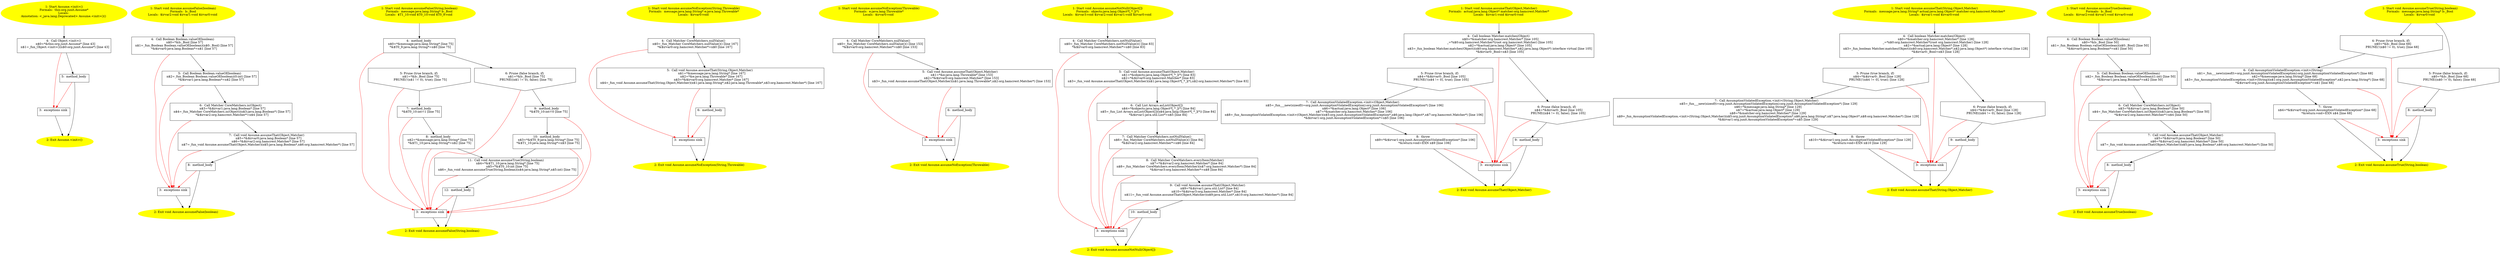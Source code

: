 /* @generated */
digraph cfg {
"org.junit.Assume.<init>().8521521d2692b614b9354e087d802bba_1" [label="1: Start Assume.<init>()\nFormals:  this:org.junit.Assume*\nLocals: \nAnnotation: <_java.lang.Deprecated> Assume.<init>()() \n  " color=yellow style=filled]
	

	 "org.junit.Assume.<init>().8521521d2692b614b9354e087d802bba_1" -> "org.junit.Assume.<init>().8521521d2692b614b9354e087d802bba_4" ;
"org.junit.Assume.<init>().8521521d2692b614b9354e087d802bba_2" [label="2: Exit Assume.<init>() \n  " color=yellow style=filled]
	

"org.junit.Assume.<init>().8521521d2692b614b9354e087d802bba_3" [label="3:  exceptions sink \n  " shape="box"]
	

	 "org.junit.Assume.<init>().8521521d2692b614b9354e087d802bba_3" -> "org.junit.Assume.<init>().8521521d2692b614b9354e087d802bba_2" ;
"org.junit.Assume.<init>().8521521d2692b614b9354e087d802bba_4" [label="4:  Call Object.<init>() \n   n$0=*&this:org.junit.Assume* [line 43]\n  n$1=_fun_Object.<init>()(n$0:org.junit.Assume*) [line 43]\n " shape="box"]
	

	 "org.junit.Assume.<init>().8521521d2692b614b9354e087d802bba_4" -> "org.junit.Assume.<init>().8521521d2692b614b9354e087d802bba_5" ;
	 "org.junit.Assume.<init>().8521521d2692b614b9354e087d802bba_4" -> "org.junit.Assume.<init>().8521521d2692b614b9354e087d802bba_3" [color="red" ];
"org.junit.Assume.<init>().8521521d2692b614b9354e087d802bba_5" [label="5:  method_body \n  " shape="box"]
	

	 "org.junit.Assume.<init>().8521521d2692b614b9354e087d802bba_5" -> "org.junit.Assume.<init>().8521521d2692b614b9354e087d802bba_2" ;
	 "org.junit.Assume.<init>().8521521d2692b614b9354e087d802bba_5" -> "org.junit.Assume.<init>().8521521d2692b614b9354e087d802bba_3" [color="red" ];
"org.junit.Assume.assumeFalse(boolean):void.325c6baee119cc4606065fd917f3c410_1" [label="1: Start void Assume.assumeFalse(boolean)\nFormals:  b:_Bool\nLocals:  $irvar2:void $irvar1:void $irvar0:void \n  " color=yellow style=filled]
	

	 "org.junit.Assume.assumeFalse(boolean):void.325c6baee119cc4606065fd917f3c410_1" -> "org.junit.Assume.assumeFalse(boolean):void.325c6baee119cc4606065fd917f3c410_4" ;
"org.junit.Assume.assumeFalse(boolean):void.325c6baee119cc4606065fd917f3c410_2" [label="2: Exit void Assume.assumeFalse(boolean) \n  " color=yellow style=filled]
	

"org.junit.Assume.assumeFalse(boolean):void.325c6baee119cc4606065fd917f3c410_3" [label="3:  exceptions sink \n  " shape="box"]
	

	 "org.junit.Assume.assumeFalse(boolean):void.325c6baee119cc4606065fd917f3c410_3" -> "org.junit.Assume.assumeFalse(boolean):void.325c6baee119cc4606065fd917f3c410_2" ;
"org.junit.Assume.assumeFalse(boolean):void.325c6baee119cc4606065fd917f3c410_4" [label="4:  Call Boolean Boolean.valueOf(boolean) \n   n$0=*&b:_Bool [line 57]\n  n$1=_fun_Boolean Boolean.valueOf(boolean)(n$0:_Bool) [line 57]\n  *&$irvar0:java.lang.Boolean*=n$1 [line 57]\n " shape="box"]
	

	 "org.junit.Assume.assumeFalse(boolean):void.325c6baee119cc4606065fd917f3c410_4" -> "org.junit.Assume.assumeFalse(boolean):void.325c6baee119cc4606065fd917f3c410_5" ;
	 "org.junit.Assume.assumeFalse(boolean):void.325c6baee119cc4606065fd917f3c410_4" -> "org.junit.Assume.assumeFalse(boolean):void.325c6baee119cc4606065fd917f3c410_3" [color="red" ];
"org.junit.Assume.assumeFalse(boolean):void.325c6baee119cc4606065fd917f3c410_5" [label="5:  Call Boolean Boolean.valueOf(boolean) \n   n$2=_fun_Boolean Boolean.valueOf(boolean)(0:int) [line 57]\n  *&$irvar1:java.lang.Boolean*=n$2 [line 57]\n " shape="box"]
	

	 "org.junit.Assume.assumeFalse(boolean):void.325c6baee119cc4606065fd917f3c410_5" -> "org.junit.Assume.assumeFalse(boolean):void.325c6baee119cc4606065fd917f3c410_6" ;
	 "org.junit.Assume.assumeFalse(boolean):void.325c6baee119cc4606065fd917f3c410_5" -> "org.junit.Assume.assumeFalse(boolean):void.325c6baee119cc4606065fd917f3c410_3" [color="red" ];
"org.junit.Assume.assumeFalse(boolean):void.325c6baee119cc4606065fd917f3c410_6" [label="6:  Call Matcher CoreMatchers.is(Object) \n   n$3=*&$irvar1:java.lang.Boolean* [line 57]\n  n$4=_fun_Matcher CoreMatchers.is(Object)(n$3:java.lang.Boolean*) [line 57]\n  *&$irvar2:org.hamcrest.Matcher*=n$4 [line 57]\n " shape="box"]
	

	 "org.junit.Assume.assumeFalse(boolean):void.325c6baee119cc4606065fd917f3c410_6" -> "org.junit.Assume.assumeFalse(boolean):void.325c6baee119cc4606065fd917f3c410_7" ;
	 "org.junit.Assume.assumeFalse(boolean):void.325c6baee119cc4606065fd917f3c410_6" -> "org.junit.Assume.assumeFalse(boolean):void.325c6baee119cc4606065fd917f3c410_3" [color="red" ];
"org.junit.Assume.assumeFalse(boolean):void.325c6baee119cc4606065fd917f3c410_7" [label="7:  Call void Assume.assumeThat(Object,Matcher) \n   n$5=*&$irvar0:java.lang.Boolean* [line 57]\n  n$6=*&$irvar2:org.hamcrest.Matcher* [line 57]\n  n$7=_fun_void Assume.assumeThat(Object,Matcher)(n$5:java.lang.Boolean*,n$6:org.hamcrest.Matcher*) [line 57]\n " shape="box"]
	

	 "org.junit.Assume.assumeFalse(boolean):void.325c6baee119cc4606065fd917f3c410_7" -> "org.junit.Assume.assumeFalse(boolean):void.325c6baee119cc4606065fd917f3c410_8" ;
	 "org.junit.Assume.assumeFalse(boolean):void.325c6baee119cc4606065fd917f3c410_7" -> "org.junit.Assume.assumeFalse(boolean):void.325c6baee119cc4606065fd917f3c410_3" [color="red" ];
"org.junit.Assume.assumeFalse(boolean):void.325c6baee119cc4606065fd917f3c410_8" [label="8:  method_body \n  " shape="box"]
	

	 "org.junit.Assume.assumeFalse(boolean):void.325c6baee119cc4606065fd917f3c410_8" -> "org.junit.Assume.assumeFalse(boolean):void.325c6baee119cc4606065fd917f3c410_2" ;
	 "org.junit.Assume.assumeFalse(boolean):void.325c6baee119cc4606065fd917f3c410_8" -> "org.junit.Assume.assumeFalse(boolean):void.325c6baee119cc4606065fd917f3c410_3" [color="red" ];
"org.junit.Assume.assumeFalse(java.lang.String,boolean):void.ac1962d0bf3c26519f1c427412947d15_1" [label="1: Start void Assume.assumeFalse(String,boolean)\nFormals:  message:java.lang.String* b:_Bool\nLocals:  $T1_10:void $T0_10:void $T0_9:void \n  " color=yellow style=filled]
	

	 "org.junit.Assume.assumeFalse(java.lang.String,boolean):void.ac1962d0bf3c26519f1c427412947d15_1" -> "org.junit.Assume.assumeFalse(java.lang.String,boolean):void.ac1962d0bf3c26519f1c427412947d15_4" ;
"org.junit.Assume.assumeFalse(java.lang.String,boolean):void.ac1962d0bf3c26519f1c427412947d15_2" [label="2: Exit void Assume.assumeFalse(String,boolean) \n  " color=yellow style=filled]
	

"org.junit.Assume.assumeFalse(java.lang.String,boolean):void.ac1962d0bf3c26519f1c427412947d15_3" [label="3:  exceptions sink \n  " shape="box"]
	

	 "org.junit.Assume.assumeFalse(java.lang.String,boolean):void.ac1962d0bf3c26519f1c427412947d15_3" -> "org.junit.Assume.assumeFalse(java.lang.String,boolean):void.ac1962d0bf3c26519f1c427412947d15_2" ;
"org.junit.Assume.assumeFalse(java.lang.String,boolean):void.ac1962d0bf3c26519f1c427412947d15_4" [label="4:  method_body \n   n$0=*&message:java.lang.String* [line 75]\n  *&$T0_9:java.lang.String*=n$0 [line 75]\n " shape="box"]
	

	 "org.junit.Assume.assumeFalse(java.lang.String,boolean):void.ac1962d0bf3c26519f1c427412947d15_4" -> "org.junit.Assume.assumeFalse(java.lang.String,boolean):void.ac1962d0bf3c26519f1c427412947d15_5" ;
	 "org.junit.Assume.assumeFalse(java.lang.String,boolean):void.ac1962d0bf3c26519f1c427412947d15_4" -> "org.junit.Assume.assumeFalse(java.lang.String,boolean):void.ac1962d0bf3c26519f1c427412947d15_6" ;
	 "org.junit.Assume.assumeFalse(java.lang.String,boolean):void.ac1962d0bf3c26519f1c427412947d15_4" -> "org.junit.Assume.assumeFalse(java.lang.String,boolean):void.ac1962d0bf3c26519f1c427412947d15_3" [color="red" ];
"org.junit.Assume.assumeFalse(java.lang.String,boolean):void.ac1962d0bf3c26519f1c427412947d15_5" [label="5: Prune (true branch, if) \n   n$1=*&b:_Bool [line 75]\n  PRUNE(!(n$1 != 0), true); [line 75]\n " shape="invhouse"]
	

	 "org.junit.Assume.assumeFalse(java.lang.String,boolean):void.ac1962d0bf3c26519f1c427412947d15_5" -> "org.junit.Assume.assumeFalse(java.lang.String,boolean):void.ac1962d0bf3c26519f1c427412947d15_7" ;
	 "org.junit.Assume.assumeFalse(java.lang.String,boolean):void.ac1962d0bf3c26519f1c427412947d15_5" -> "org.junit.Assume.assumeFalse(java.lang.String,boolean):void.ac1962d0bf3c26519f1c427412947d15_3" [color="red" ];
"org.junit.Assume.assumeFalse(java.lang.String,boolean):void.ac1962d0bf3c26519f1c427412947d15_6" [label="6: Prune (false branch, if) \n   n$1=*&b:_Bool [line 75]\n  PRUNE((n$1 != 0), false); [line 75]\n " shape="invhouse"]
	

	 "org.junit.Assume.assumeFalse(java.lang.String,boolean):void.ac1962d0bf3c26519f1c427412947d15_6" -> "org.junit.Assume.assumeFalse(java.lang.String,boolean):void.ac1962d0bf3c26519f1c427412947d15_9" ;
	 "org.junit.Assume.assumeFalse(java.lang.String,boolean):void.ac1962d0bf3c26519f1c427412947d15_6" -> "org.junit.Assume.assumeFalse(java.lang.String,boolean):void.ac1962d0bf3c26519f1c427412947d15_3" [color="red" ];
"org.junit.Assume.assumeFalse(java.lang.String,boolean):void.ac1962d0bf3c26519f1c427412947d15_7" [label="7:  method_body \n   *&$T0_10:int=1 [line 75]\n " shape="box"]
	

	 "org.junit.Assume.assumeFalse(java.lang.String,boolean):void.ac1962d0bf3c26519f1c427412947d15_7" -> "org.junit.Assume.assumeFalse(java.lang.String,boolean):void.ac1962d0bf3c26519f1c427412947d15_8" ;
	 "org.junit.Assume.assumeFalse(java.lang.String,boolean):void.ac1962d0bf3c26519f1c427412947d15_7" -> "org.junit.Assume.assumeFalse(java.lang.String,boolean):void.ac1962d0bf3c26519f1c427412947d15_3" [color="red" ];
"org.junit.Assume.assumeFalse(java.lang.String,boolean):void.ac1962d0bf3c26519f1c427412947d15_8" [label="8:  method_body \n   n$2=*&message:java.lang.String* [line 75]\n  *&$T1_10:java.lang.String*=n$2 [line 75]\n " shape="box"]
	

	 "org.junit.Assume.assumeFalse(java.lang.String,boolean):void.ac1962d0bf3c26519f1c427412947d15_8" -> "org.junit.Assume.assumeFalse(java.lang.String,boolean):void.ac1962d0bf3c26519f1c427412947d15_11" ;
	 "org.junit.Assume.assumeFalse(java.lang.String,boolean):void.ac1962d0bf3c26519f1c427412947d15_8" -> "org.junit.Assume.assumeFalse(java.lang.String,boolean):void.ac1962d0bf3c26519f1c427412947d15_3" [color="red" ];
"org.junit.Assume.assumeFalse(java.lang.String,boolean):void.ac1962d0bf3c26519f1c427412947d15_9" [label="9:  method_body \n   *&$T0_10:int=0 [line 75]\n " shape="box"]
	

	 "org.junit.Assume.assumeFalse(java.lang.String,boolean):void.ac1962d0bf3c26519f1c427412947d15_9" -> "org.junit.Assume.assumeFalse(java.lang.String,boolean):void.ac1962d0bf3c26519f1c427412947d15_10" ;
	 "org.junit.Assume.assumeFalse(java.lang.String,boolean):void.ac1962d0bf3c26519f1c427412947d15_9" -> "org.junit.Assume.assumeFalse(java.lang.String,boolean):void.ac1962d0bf3c26519f1c427412947d15_3" [color="red" ];
"org.junit.Assume.assumeFalse(java.lang.String,boolean):void.ac1962d0bf3c26519f1c427412947d15_10" [label="10:  method_body \n   n$3=*&$T0_9:java.lang.String* [line 75]\n  *&$T1_10:java.lang.String*=n$3 [line 75]\n " shape="box"]
	

	 "org.junit.Assume.assumeFalse(java.lang.String,boolean):void.ac1962d0bf3c26519f1c427412947d15_10" -> "org.junit.Assume.assumeFalse(java.lang.String,boolean):void.ac1962d0bf3c26519f1c427412947d15_11" ;
	 "org.junit.Assume.assumeFalse(java.lang.String,boolean):void.ac1962d0bf3c26519f1c427412947d15_10" -> "org.junit.Assume.assumeFalse(java.lang.String,boolean):void.ac1962d0bf3c26519f1c427412947d15_3" [color="red" ];
"org.junit.Assume.assumeFalse(java.lang.String,boolean):void.ac1962d0bf3c26519f1c427412947d15_11" [label="11:  Call void Assume.assumeTrue(String,boolean) \n   n$4=*&$T1_10:java.lang.String* [line 75]\n  n$5=*&$T0_10:int [line 75]\n  n$6=_fun_void Assume.assumeTrue(String,boolean)(n$4:java.lang.String*,n$5:int) [line 75]\n " shape="box"]
	

	 "org.junit.Assume.assumeFalse(java.lang.String,boolean):void.ac1962d0bf3c26519f1c427412947d15_11" -> "org.junit.Assume.assumeFalse(java.lang.String,boolean):void.ac1962d0bf3c26519f1c427412947d15_12" ;
	 "org.junit.Assume.assumeFalse(java.lang.String,boolean):void.ac1962d0bf3c26519f1c427412947d15_11" -> "org.junit.Assume.assumeFalse(java.lang.String,boolean):void.ac1962d0bf3c26519f1c427412947d15_3" [color="red" ];
"org.junit.Assume.assumeFalse(java.lang.String,boolean):void.ac1962d0bf3c26519f1c427412947d15_12" [label="12:  method_body \n  " shape="box"]
	

	 "org.junit.Assume.assumeFalse(java.lang.String,boolean):void.ac1962d0bf3c26519f1c427412947d15_12" -> "org.junit.Assume.assumeFalse(java.lang.String,boolean):void.ac1962d0bf3c26519f1c427412947d15_2" ;
	 "org.junit.Assume.assumeFalse(java.lang.String,boolean):void.ac1962d0bf3c26519f1c427412947d15_12" -> "org.junit.Assume.assumeFalse(java.lang.String,boolean):void.ac1962d0bf3c26519f1c427412947d15_3" [color="red" ];
"org.junit.Assume.assumeNoException(java.lang.String,java.lang.Throwable):void.3eca61b3b9c14c9b69ed0377275834fb_1" [label="1: Start void Assume.assumeNoException(String,Throwable)\nFormals:  message:java.lang.String* e:java.lang.Throwable*\nLocals:  $irvar0:void \n  " color=yellow style=filled]
	

	 "org.junit.Assume.assumeNoException(java.lang.String,java.lang.Throwable):void.3eca61b3b9c14c9b69ed0377275834fb_1" -> "org.junit.Assume.assumeNoException(java.lang.String,java.lang.Throwable):void.3eca61b3b9c14c9b69ed0377275834fb_4" ;
"org.junit.Assume.assumeNoException(java.lang.String,java.lang.Throwable):void.3eca61b3b9c14c9b69ed0377275834fb_2" [label="2: Exit void Assume.assumeNoException(String,Throwable) \n  " color=yellow style=filled]
	

"org.junit.Assume.assumeNoException(java.lang.String,java.lang.Throwable):void.3eca61b3b9c14c9b69ed0377275834fb_3" [label="3:  exceptions sink \n  " shape="box"]
	

	 "org.junit.Assume.assumeNoException(java.lang.String,java.lang.Throwable):void.3eca61b3b9c14c9b69ed0377275834fb_3" -> "org.junit.Assume.assumeNoException(java.lang.String,java.lang.Throwable):void.3eca61b3b9c14c9b69ed0377275834fb_2" ;
"org.junit.Assume.assumeNoException(java.lang.String,java.lang.Throwable):void.3eca61b3b9c14c9b69ed0377275834fb_4" [label="4:  Call Matcher CoreMatchers.nullValue() \n   n$0=_fun_Matcher CoreMatchers.nullValue()() [line 167]\n  *&$irvar0:org.hamcrest.Matcher*=n$0 [line 167]\n " shape="box"]
	

	 "org.junit.Assume.assumeNoException(java.lang.String,java.lang.Throwable):void.3eca61b3b9c14c9b69ed0377275834fb_4" -> "org.junit.Assume.assumeNoException(java.lang.String,java.lang.Throwable):void.3eca61b3b9c14c9b69ed0377275834fb_5" ;
	 "org.junit.Assume.assumeNoException(java.lang.String,java.lang.Throwable):void.3eca61b3b9c14c9b69ed0377275834fb_4" -> "org.junit.Assume.assumeNoException(java.lang.String,java.lang.Throwable):void.3eca61b3b9c14c9b69ed0377275834fb_3" [color="red" ];
"org.junit.Assume.assumeNoException(java.lang.String,java.lang.Throwable):void.3eca61b3b9c14c9b69ed0377275834fb_5" [label="5:  Call void Assume.assumeThat(String,Object,Matcher) \n   n$1=*&message:java.lang.String* [line 167]\n  n$2=*&e:java.lang.Throwable* [line 167]\n  n$3=*&$irvar0:org.hamcrest.Matcher* [line 167]\n  n$4=_fun_void Assume.assumeThat(String,Object,Matcher)(n$1:java.lang.String*,n$2:java.lang.Throwable*,n$3:org.hamcrest.Matcher*) [line 167]\n " shape="box"]
	

	 "org.junit.Assume.assumeNoException(java.lang.String,java.lang.Throwable):void.3eca61b3b9c14c9b69ed0377275834fb_5" -> "org.junit.Assume.assumeNoException(java.lang.String,java.lang.Throwable):void.3eca61b3b9c14c9b69ed0377275834fb_6" ;
	 "org.junit.Assume.assumeNoException(java.lang.String,java.lang.Throwable):void.3eca61b3b9c14c9b69ed0377275834fb_5" -> "org.junit.Assume.assumeNoException(java.lang.String,java.lang.Throwable):void.3eca61b3b9c14c9b69ed0377275834fb_3" [color="red" ];
"org.junit.Assume.assumeNoException(java.lang.String,java.lang.Throwable):void.3eca61b3b9c14c9b69ed0377275834fb_6" [label="6:  method_body \n  " shape="box"]
	

	 "org.junit.Assume.assumeNoException(java.lang.String,java.lang.Throwable):void.3eca61b3b9c14c9b69ed0377275834fb_6" -> "org.junit.Assume.assumeNoException(java.lang.String,java.lang.Throwable):void.3eca61b3b9c14c9b69ed0377275834fb_2" ;
	 "org.junit.Assume.assumeNoException(java.lang.String,java.lang.Throwable):void.3eca61b3b9c14c9b69ed0377275834fb_6" -> "org.junit.Assume.assumeNoException(java.lang.String,java.lang.Throwable):void.3eca61b3b9c14c9b69ed0377275834fb_3" [color="red" ];
"org.junit.Assume.assumeNoException(java.lang.Throwable):void.f9c0e3ba83ef35a57a838fdbdaa9e958_1" [label="1: Start void Assume.assumeNoException(Throwable)\nFormals:  e:java.lang.Throwable*\nLocals:  $irvar0:void \n  " color=yellow style=filled]
	

	 "org.junit.Assume.assumeNoException(java.lang.Throwable):void.f9c0e3ba83ef35a57a838fdbdaa9e958_1" -> "org.junit.Assume.assumeNoException(java.lang.Throwable):void.f9c0e3ba83ef35a57a838fdbdaa9e958_4" ;
"org.junit.Assume.assumeNoException(java.lang.Throwable):void.f9c0e3ba83ef35a57a838fdbdaa9e958_2" [label="2: Exit void Assume.assumeNoException(Throwable) \n  " color=yellow style=filled]
	

"org.junit.Assume.assumeNoException(java.lang.Throwable):void.f9c0e3ba83ef35a57a838fdbdaa9e958_3" [label="3:  exceptions sink \n  " shape="box"]
	

	 "org.junit.Assume.assumeNoException(java.lang.Throwable):void.f9c0e3ba83ef35a57a838fdbdaa9e958_3" -> "org.junit.Assume.assumeNoException(java.lang.Throwable):void.f9c0e3ba83ef35a57a838fdbdaa9e958_2" ;
"org.junit.Assume.assumeNoException(java.lang.Throwable):void.f9c0e3ba83ef35a57a838fdbdaa9e958_4" [label="4:  Call Matcher CoreMatchers.nullValue() \n   n$0=_fun_Matcher CoreMatchers.nullValue()() [line 153]\n  *&$irvar0:org.hamcrest.Matcher*=n$0 [line 153]\n " shape="box"]
	

	 "org.junit.Assume.assumeNoException(java.lang.Throwable):void.f9c0e3ba83ef35a57a838fdbdaa9e958_4" -> "org.junit.Assume.assumeNoException(java.lang.Throwable):void.f9c0e3ba83ef35a57a838fdbdaa9e958_5" ;
	 "org.junit.Assume.assumeNoException(java.lang.Throwable):void.f9c0e3ba83ef35a57a838fdbdaa9e958_4" -> "org.junit.Assume.assumeNoException(java.lang.Throwable):void.f9c0e3ba83ef35a57a838fdbdaa9e958_3" [color="red" ];
"org.junit.Assume.assumeNoException(java.lang.Throwable):void.f9c0e3ba83ef35a57a838fdbdaa9e958_5" [label="5:  Call void Assume.assumeThat(Object,Matcher) \n   n$1=*&e:java.lang.Throwable* [line 153]\n  n$2=*&$irvar0:org.hamcrest.Matcher* [line 153]\n  n$3=_fun_void Assume.assumeThat(Object,Matcher)(n$1:java.lang.Throwable*,n$2:org.hamcrest.Matcher*) [line 153]\n " shape="box"]
	

	 "org.junit.Assume.assumeNoException(java.lang.Throwable):void.f9c0e3ba83ef35a57a838fdbdaa9e958_5" -> "org.junit.Assume.assumeNoException(java.lang.Throwable):void.f9c0e3ba83ef35a57a838fdbdaa9e958_6" ;
	 "org.junit.Assume.assumeNoException(java.lang.Throwable):void.f9c0e3ba83ef35a57a838fdbdaa9e958_5" -> "org.junit.Assume.assumeNoException(java.lang.Throwable):void.f9c0e3ba83ef35a57a838fdbdaa9e958_3" [color="red" ];
"org.junit.Assume.assumeNoException(java.lang.Throwable):void.f9c0e3ba83ef35a57a838fdbdaa9e958_6" [label="6:  method_body \n  " shape="box"]
	

	 "org.junit.Assume.assumeNoException(java.lang.Throwable):void.f9c0e3ba83ef35a57a838fdbdaa9e958_6" -> "org.junit.Assume.assumeNoException(java.lang.Throwable):void.f9c0e3ba83ef35a57a838fdbdaa9e958_2" ;
	 "org.junit.Assume.assumeNoException(java.lang.Throwable):void.f9c0e3ba83ef35a57a838fdbdaa9e958_6" -> "org.junit.Assume.assumeNoException(java.lang.Throwable):void.f9c0e3ba83ef35a57a838fdbdaa9e958_3" [color="red" ];
"org.junit.Assume.assumeNotNull(java.lang.Object[]):void.83f5fb57cbab6aa292573fa7bca1de84_1" [label="1: Start void Assume.assumeNotNull(Object[])\nFormals:  objects:java.lang.Object*[_*_](*)\nLocals:  $irvar3:void $irvar2:void $irvar1:void $irvar0:void \n  " color=yellow style=filled]
	

	 "org.junit.Assume.assumeNotNull(java.lang.Object[]):void.83f5fb57cbab6aa292573fa7bca1de84_1" -> "org.junit.Assume.assumeNotNull(java.lang.Object[]):void.83f5fb57cbab6aa292573fa7bca1de84_4" ;
"org.junit.Assume.assumeNotNull(java.lang.Object[]):void.83f5fb57cbab6aa292573fa7bca1de84_2" [label="2: Exit void Assume.assumeNotNull(Object[]) \n  " color=yellow style=filled]
	

"org.junit.Assume.assumeNotNull(java.lang.Object[]):void.83f5fb57cbab6aa292573fa7bca1de84_3" [label="3:  exceptions sink \n  " shape="box"]
	

	 "org.junit.Assume.assumeNotNull(java.lang.Object[]):void.83f5fb57cbab6aa292573fa7bca1de84_3" -> "org.junit.Assume.assumeNotNull(java.lang.Object[]):void.83f5fb57cbab6aa292573fa7bca1de84_2" ;
"org.junit.Assume.assumeNotNull(java.lang.Object[]):void.83f5fb57cbab6aa292573fa7bca1de84_4" [label="4:  Call Matcher CoreMatchers.notNullValue() \n   n$0=_fun_Matcher CoreMatchers.notNullValue()() [line 83]\n  *&$irvar0:org.hamcrest.Matcher*=n$0 [line 83]\n " shape="box"]
	

	 "org.junit.Assume.assumeNotNull(java.lang.Object[]):void.83f5fb57cbab6aa292573fa7bca1de84_4" -> "org.junit.Assume.assumeNotNull(java.lang.Object[]):void.83f5fb57cbab6aa292573fa7bca1de84_5" ;
	 "org.junit.Assume.assumeNotNull(java.lang.Object[]):void.83f5fb57cbab6aa292573fa7bca1de84_4" -> "org.junit.Assume.assumeNotNull(java.lang.Object[]):void.83f5fb57cbab6aa292573fa7bca1de84_3" [color="red" ];
"org.junit.Assume.assumeNotNull(java.lang.Object[]):void.83f5fb57cbab6aa292573fa7bca1de84_5" [label="5:  Call void Assume.assumeThat(Object,Matcher) \n   n$1=*&objects:java.lang.Object*[_*_](*) [line 83]\n  n$2=*&$irvar0:org.hamcrest.Matcher* [line 83]\n  n$3=_fun_void Assume.assumeThat(Object,Matcher)(n$1:java.lang.Object*[_*_](*),n$2:org.hamcrest.Matcher*) [line 83]\n " shape="box"]
	

	 "org.junit.Assume.assumeNotNull(java.lang.Object[]):void.83f5fb57cbab6aa292573fa7bca1de84_5" -> "org.junit.Assume.assumeNotNull(java.lang.Object[]):void.83f5fb57cbab6aa292573fa7bca1de84_6" ;
	 "org.junit.Assume.assumeNotNull(java.lang.Object[]):void.83f5fb57cbab6aa292573fa7bca1de84_5" -> "org.junit.Assume.assumeNotNull(java.lang.Object[]):void.83f5fb57cbab6aa292573fa7bca1de84_3" [color="red" ];
"org.junit.Assume.assumeNotNull(java.lang.Object[]):void.83f5fb57cbab6aa292573fa7bca1de84_6" [label="6:  Call List Arrays.asList(Object[]) \n   n$4=*&objects:java.lang.Object*[_*_](*) [line 84]\n  n$5=_fun_List Arrays.asList(Object[])(n$4:java.lang.Object*[_*_](*)) [line 84]\n  *&$irvar1:java.util.List*=n$5 [line 84]\n " shape="box"]
	

	 "org.junit.Assume.assumeNotNull(java.lang.Object[]):void.83f5fb57cbab6aa292573fa7bca1de84_6" -> "org.junit.Assume.assumeNotNull(java.lang.Object[]):void.83f5fb57cbab6aa292573fa7bca1de84_7" ;
	 "org.junit.Assume.assumeNotNull(java.lang.Object[]):void.83f5fb57cbab6aa292573fa7bca1de84_6" -> "org.junit.Assume.assumeNotNull(java.lang.Object[]):void.83f5fb57cbab6aa292573fa7bca1de84_3" [color="red" ];
"org.junit.Assume.assumeNotNull(java.lang.Object[]):void.83f5fb57cbab6aa292573fa7bca1de84_7" [label="7:  Call Matcher CoreMatchers.notNullValue() \n   n$6=_fun_Matcher CoreMatchers.notNullValue()() [line 84]\n  *&$irvar2:org.hamcrest.Matcher*=n$6 [line 84]\n " shape="box"]
	

	 "org.junit.Assume.assumeNotNull(java.lang.Object[]):void.83f5fb57cbab6aa292573fa7bca1de84_7" -> "org.junit.Assume.assumeNotNull(java.lang.Object[]):void.83f5fb57cbab6aa292573fa7bca1de84_8" ;
	 "org.junit.Assume.assumeNotNull(java.lang.Object[]):void.83f5fb57cbab6aa292573fa7bca1de84_7" -> "org.junit.Assume.assumeNotNull(java.lang.Object[]):void.83f5fb57cbab6aa292573fa7bca1de84_3" [color="red" ];
"org.junit.Assume.assumeNotNull(java.lang.Object[]):void.83f5fb57cbab6aa292573fa7bca1de84_8" [label="8:  Call Matcher CoreMatchers.everyItem(Matcher) \n   n$7=*&$irvar2:org.hamcrest.Matcher* [line 84]\n  n$8=_fun_Matcher CoreMatchers.everyItem(Matcher)(n$7:org.hamcrest.Matcher*) [line 84]\n  *&$irvar3:org.hamcrest.Matcher*=n$8 [line 84]\n " shape="box"]
	

	 "org.junit.Assume.assumeNotNull(java.lang.Object[]):void.83f5fb57cbab6aa292573fa7bca1de84_8" -> "org.junit.Assume.assumeNotNull(java.lang.Object[]):void.83f5fb57cbab6aa292573fa7bca1de84_9" ;
	 "org.junit.Assume.assumeNotNull(java.lang.Object[]):void.83f5fb57cbab6aa292573fa7bca1de84_8" -> "org.junit.Assume.assumeNotNull(java.lang.Object[]):void.83f5fb57cbab6aa292573fa7bca1de84_3" [color="red" ];
"org.junit.Assume.assumeNotNull(java.lang.Object[]):void.83f5fb57cbab6aa292573fa7bca1de84_9" [label="9:  Call void Assume.assumeThat(Object,Matcher) \n   n$9=*&$irvar1:java.util.List* [line 84]\n  n$10=*&$irvar3:org.hamcrest.Matcher* [line 84]\n  n$11=_fun_void Assume.assumeThat(Object,Matcher)(n$9:java.util.List*,n$10:org.hamcrest.Matcher*) [line 84]\n " shape="box"]
	

	 "org.junit.Assume.assumeNotNull(java.lang.Object[]):void.83f5fb57cbab6aa292573fa7bca1de84_9" -> "org.junit.Assume.assumeNotNull(java.lang.Object[]):void.83f5fb57cbab6aa292573fa7bca1de84_10" ;
	 "org.junit.Assume.assumeNotNull(java.lang.Object[]):void.83f5fb57cbab6aa292573fa7bca1de84_9" -> "org.junit.Assume.assumeNotNull(java.lang.Object[]):void.83f5fb57cbab6aa292573fa7bca1de84_3" [color="red" ];
"org.junit.Assume.assumeNotNull(java.lang.Object[]):void.83f5fb57cbab6aa292573fa7bca1de84_10" [label="10:  method_body \n  " shape="box"]
	

	 "org.junit.Assume.assumeNotNull(java.lang.Object[]):void.83f5fb57cbab6aa292573fa7bca1de84_10" -> "org.junit.Assume.assumeNotNull(java.lang.Object[]):void.83f5fb57cbab6aa292573fa7bca1de84_2" ;
	 "org.junit.Assume.assumeNotNull(java.lang.Object[]):void.83f5fb57cbab6aa292573fa7bca1de84_10" -> "org.junit.Assume.assumeNotNull(java.lang.Object[]):void.83f5fb57cbab6aa292573fa7bca1de84_3" [color="red" ];
"org.junit.Assume.assumeThat(java.lang.Object,org.hamcrest.Matcher):void.b36be20f25d9c79aa64ed7b8559a0266_1" [label="1: Start void Assume.assumeThat(Object,Matcher)\nFormals:  actual:java.lang.Object* matcher:org.hamcrest.Matcher*\nLocals:  $irvar1:void $irvar0:void \n  " color=yellow style=filled]
	

	 "org.junit.Assume.assumeThat(java.lang.Object,org.hamcrest.Matcher):void.b36be20f25d9c79aa64ed7b8559a0266_1" -> "org.junit.Assume.assumeThat(java.lang.Object,org.hamcrest.Matcher):void.b36be20f25d9c79aa64ed7b8559a0266_4" ;
"org.junit.Assume.assumeThat(java.lang.Object,org.hamcrest.Matcher):void.b36be20f25d9c79aa64ed7b8559a0266_2" [label="2: Exit void Assume.assumeThat(Object,Matcher) \n  " color=yellow style=filled]
	

"org.junit.Assume.assumeThat(java.lang.Object,org.hamcrest.Matcher):void.b36be20f25d9c79aa64ed7b8559a0266_3" [label="3:  exceptions sink \n  " shape="box"]
	

	 "org.junit.Assume.assumeThat(java.lang.Object,org.hamcrest.Matcher):void.b36be20f25d9c79aa64ed7b8559a0266_3" -> "org.junit.Assume.assumeThat(java.lang.Object,org.hamcrest.Matcher):void.b36be20f25d9c79aa64ed7b8559a0266_2" ;
"org.junit.Assume.assumeThat(java.lang.Object,org.hamcrest.Matcher):void.b36be20f25d9c79aa64ed7b8559a0266_4" [label="4:  Call boolean Matcher.matches(Object) \n   n$0=*&matcher:org.hamcrest.Matcher* [line 105]\n  _=*n$0:org.hamcrest.Matcher*(root org.hamcrest.Matcher) [line 105]\n  n$2=*&actual:java.lang.Object* [line 105]\n  n$3=_fun_boolean Matcher.matches(Object)(n$0:org.hamcrest.Matcher*,n$2:java.lang.Object*) interface virtual [line 105]\n  *&$irvar0:_Bool=n$3 [line 105]\n " shape="box"]
	

	 "org.junit.Assume.assumeThat(java.lang.Object,org.hamcrest.Matcher):void.b36be20f25d9c79aa64ed7b8559a0266_4" -> "org.junit.Assume.assumeThat(java.lang.Object,org.hamcrest.Matcher):void.b36be20f25d9c79aa64ed7b8559a0266_5" ;
	 "org.junit.Assume.assumeThat(java.lang.Object,org.hamcrest.Matcher):void.b36be20f25d9c79aa64ed7b8559a0266_4" -> "org.junit.Assume.assumeThat(java.lang.Object,org.hamcrest.Matcher):void.b36be20f25d9c79aa64ed7b8559a0266_6" ;
	 "org.junit.Assume.assumeThat(java.lang.Object,org.hamcrest.Matcher):void.b36be20f25d9c79aa64ed7b8559a0266_4" -> "org.junit.Assume.assumeThat(java.lang.Object,org.hamcrest.Matcher):void.b36be20f25d9c79aa64ed7b8559a0266_3" [color="red" ];
"org.junit.Assume.assumeThat(java.lang.Object,org.hamcrest.Matcher):void.b36be20f25d9c79aa64ed7b8559a0266_5" [label="5: Prune (true branch, if) \n   n$4=*&$irvar0:_Bool [line 105]\n  PRUNE(!(n$4 != 0), true); [line 105]\n " shape="invhouse"]
	

	 "org.junit.Assume.assumeThat(java.lang.Object,org.hamcrest.Matcher):void.b36be20f25d9c79aa64ed7b8559a0266_5" -> "org.junit.Assume.assumeThat(java.lang.Object,org.hamcrest.Matcher):void.b36be20f25d9c79aa64ed7b8559a0266_7" ;
	 "org.junit.Assume.assumeThat(java.lang.Object,org.hamcrest.Matcher):void.b36be20f25d9c79aa64ed7b8559a0266_5" -> "org.junit.Assume.assumeThat(java.lang.Object,org.hamcrest.Matcher):void.b36be20f25d9c79aa64ed7b8559a0266_3" [color="red" ];
"org.junit.Assume.assumeThat(java.lang.Object,org.hamcrest.Matcher):void.b36be20f25d9c79aa64ed7b8559a0266_6" [label="6: Prune (false branch, if) \n   n$4=*&$irvar0:_Bool [line 105]\n  PRUNE((n$4 != 0), false); [line 105]\n " shape="invhouse"]
	

	 "org.junit.Assume.assumeThat(java.lang.Object,org.hamcrest.Matcher):void.b36be20f25d9c79aa64ed7b8559a0266_6" -> "org.junit.Assume.assumeThat(java.lang.Object,org.hamcrest.Matcher):void.b36be20f25d9c79aa64ed7b8559a0266_9" ;
	 "org.junit.Assume.assumeThat(java.lang.Object,org.hamcrest.Matcher):void.b36be20f25d9c79aa64ed7b8559a0266_6" -> "org.junit.Assume.assumeThat(java.lang.Object,org.hamcrest.Matcher):void.b36be20f25d9c79aa64ed7b8559a0266_3" [color="red" ];
"org.junit.Assume.assumeThat(java.lang.Object,org.hamcrest.Matcher):void.b36be20f25d9c79aa64ed7b8559a0266_7" [label="7:  Call AssumptionViolatedException.<init>(Object,Matcher) \n   n$5=_fun___new(sizeof(t=org.junit.AssumptionViolatedException):org.junit.AssumptionViolatedException*) [line 106]\n  n$6=*&actual:java.lang.Object* [line 106]\n  n$7=*&matcher:org.hamcrest.Matcher* [line 106]\n  n$8=_fun_AssumptionViolatedException.<init>(Object,Matcher)(n$5:org.junit.AssumptionViolatedException*,n$6:java.lang.Object*,n$7:org.hamcrest.Matcher*) [line 106]\n  *&$irvar1:org.junit.AssumptionViolatedException*=n$5 [line 106]\n " shape="box"]
	

	 "org.junit.Assume.assumeThat(java.lang.Object,org.hamcrest.Matcher):void.b36be20f25d9c79aa64ed7b8559a0266_7" -> "org.junit.Assume.assumeThat(java.lang.Object,org.hamcrest.Matcher):void.b36be20f25d9c79aa64ed7b8559a0266_8" ;
	 "org.junit.Assume.assumeThat(java.lang.Object,org.hamcrest.Matcher):void.b36be20f25d9c79aa64ed7b8559a0266_7" -> "org.junit.Assume.assumeThat(java.lang.Object,org.hamcrest.Matcher):void.b36be20f25d9c79aa64ed7b8559a0266_3" [color="red" ];
"org.junit.Assume.assumeThat(java.lang.Object,org.hamcrest.Matcher):void.b36be20f25d9c79aa64ed7b8559a0266_8" [label="8:  throw \n   n$9=*&$irvar1:org.junit.AssumptionViolatedException* [line 106]\n  *&return:void=EXN n$9 [line 106]\n " shape="box"]
	

	 "org.junit.Assume.assumeThat(java.lang.Object,org.hamcrest.Matcher):void.b36be20f25d9c79aa64ed7b8559a0266_8" -> "org.junit.Assume.assumeThat(java.lang.Object,org.hamcrest.Matcher):void.b36be20f25d9c79aa64ed7b8559a0266_2" ;
	 "org.junit.Assume.assumeThat(java.lang.Object,org.hamcrest.Matcher):void.b36be20f25d9c79aa64ed7b8559a0266_8" -> "org.junit.Assume.assumeThat(java.lang.Object,org.hamcrest.Matcher):void.b36be20f25d9c79aa64ed7b8559a0266_3" [color="red" ];
"org.junit.Assume.assumeThat(java.lang.Object,org.hamcrest.Matcher):void.b36be20f25d9c79aa64ed7b8559a0266_9" [label="9:  method_body \n  " shape="box"]
	

	 "org.junit.Assume.assumeThat(java.lang.Object,org.hamcrest.Matcher):void.b36be20f25d9c79aa64ed7b8559a0266_9" -> "org.junit.Assume.assumeThat(java.lang.Object,org.hamcrest.Matcher):void.b36be20f25d9c79aa64ed7b8559a0266_2" ;
	 "org.junit.Assume.assumeThat(java.lang.Object,org.hamcrest.Matcher):void.b36be20f25d9c79aa64ed7b8559a0266_9" -> "org.junit.Assume.assumeThat(java.lang.Object,org.hamcrest.Matcher):void.b36be20f25d9c79aa64ed7b8559a0266_3" [color="red" ];
"org.junit.Assume.assumeThat(java.lang.String,java.lang.Object,org.hamcrest.Matcher):void.4cfea1e38c01e60022ef5e37bcb1f188_1" [label="1: Start void Assume.assumeThat(String,Object,Matcher)\nFormals:  message:java.lang.String* actual:java.lang.Object* matcher:org.hamcrest.Matcher*\nLocals:  $irvar1:void $irvar0:void \n  " color=yellow style=filled]
	

	 "org.junit.Assume.assumeThat(java.lang.String,java.lang.Object,org.hamcrest.Matcher):void.4cfea1e38c01e60022ef5e37bcb1f188_1" -> "org.junit.Assume.assumeThat(java.lang.String,java.lang.Object,org.hamcrest.Matcher):void.4cfea1e38c01e60022ef5e37bcb1f188_4" ;
"org.junit.Assume.assumeThat(java.lang.String,java.lang.Object,org.hamcrest.Matcher):void.4cfea1e38c01e60022ef5e37bcb1f188_2" [label="2: Exit void Assume.assumeThat(String,Object,Matcher) \n  " color=yellow style=filled]
	

"org.junit.Assume.assumeThat(java.lang.String,java.lang.Object,org.hamcrest.Matcher):void.4cfea1e38c01e60022ef5e37bcb1f188_3" [label="3:  exceptions sink \n  " shape="box"]
	

	 "org.junit.Assume.assumeThat(java.lang.String,java.lang.Object,org.hamcrest.Matcher):void.4cfea1e38c01e60022ef5e37bcb1f188_3" -> "org.junit.Assume.assumeThat(java.lang.String,java.lang.Object,org.hamcrest.Matcher):void.4cfea1e38c01e60022ef5e37bcb1f188_2" ;
"org.junit.Assume.assumeThat(java.lang.String,java.lang.Object,org.hamcrest.Matcher):void.4cfea1e38c01e60022ef5e37bcb1f188_4" [label="4:  Call boolean Matcher.matches(Object) \n   n$0=*&matcher:org.hamcrest.Matcher* [line 128]\n  _=*n$0:org.hamcrest.Matcher*(root org.hamcrest.Matcher) [line 128]\n  n$2=*&actual:java.lang.Object* [line 128]\n  n$3=_fun_boolean Matcher.matches(Object)(n$0:org.hamcrest.Matcher*,n$2:java.lang.Object*) interface virtual [line 128]\n  *&$irvar0:_Bool=n$3 [line 128]\n " shape="box"]
	

	 "org.junit.Assume.assumeThat(java.lang.String,java.lang.Object,org.hamcrest.Matcher):void.4cfea1e38c01e60022ef5e37bcb1f188_4" -> "org.junit.Assume.assumeThat(java.lang.String,java.lang.Object,org.hamcrest.Matcher):void.4cfea1e38c01e60022ef5e37bcb1f188_5" ;
	 "org.junit.Assume.assumeThat(java.lang.String,java.lang.Object,org.hamcrest.Matcher):void.4cfea1e38c01e60022ef5e37bcb1f188_4" -> "org.junit.Assume.assumeThat(java.lang.String,java.lang.Object,org.hamcrest.Matcher):void.4cfea1e38c01e60022ef5e37bcb1f188_6" ;
	 "org.junit.Assume.assumeThat(java.lang.String,java.lang.Object,org.hamcrest.Matcher):void.4cfea1e38c01e60022ef5e37bcb1f188_4" -> "org.junit.Assume.assumeThat(java.lang.String,java.lang.Object,org.hamcrest.Matcher):void.4cfea1e38c01e60022ef5e37bcb1f188_3" [color="red" ];
"org.junit.Assume.assumeThat(java.lang.String,java.lang.Object,org.hamcrest.Matcher):void.4cfea1e38c01e60022ef5e37bcb1f188_5" [label="5: Prune (true branch, if) \n   n$4=*&$irvar0:_Bool [line 128]\n  PRUNE(!(n$4 != 0), true); [line 128]\n " shape="invhouse"]
	

	 "org.junit.Assume.assumeThat(java.lang.String,java.lang.Object,org.hamcrest.Matcher):void.4cfea1e38c01e60022ef5e37bcb1f188_5" -> "org.junit.Assume.assumeThat(java.lang.String,java.lang.Object,org.hamcrest.Matcher):void.4cfea1e38c01e60022ef5e37bcb1f188_7" ;
	 "org.junit.Assume.assumeThat(java.lang.String,java.lang.Object,org.hamcrest.Matcher):void.4cfea1e38c01e60022ef5e37bcb1f188_5" -> "org.junit.Assume.assumeThat(java.lang.String,java.lang.Object,org.hamcrest.Matcher):void.4cfea1e38c01e60022ef5e37bcb1f188_3" [color="red" ];
"org.junit.Assume.assumeThat(java.lang.String,java.lang.Object,org.hamcrest.Matcher):void.4cfea1e38c01e60022ef5e37bcb1f188_6" [label="6: Prune (false branch, if) \n   n$4=*&$irvar0:_Bool [line 128]\n  PRUNE((n$4 != 0), false); [line 128]\n " shape="invhouse"]
	

	 "org.junit.Assume.assumeThat(java.lang.String,java.lang.Object,org.hamcrest.Matcher):void.4cfea1e38c01e60022ef5e37bcb1f188_6" -> "org.junit.Assume.assumeThat(java.lang.String,java.lang.Object,org.hamcrest.Matcher):void.4cfea1e38c01e60022ef5e37bcb1f188_9" ;
	 "org.junit.Assume.assumeThat(java.lang.String,java.lang.Object,org.hamcrest.Matcher):void.4cfea1e38c01e60022ef5e37bcb1f188_6" -> "org.junit.Assume.assumeThat(java.lang.String,java.lang.Object,org.hamcrest.Matcher):void.4cfea1e38c01e60022ef5e37bcb1f188_3" [color="red" ];
"org.junit.Assume.assumeThat(java.lang.String,java.lang.Object,org.hamcrest.Matcher):void.4cfea1e38c01e60022ef5e37bcb1f188_7" [label="7:  Call AssumptionViolatedException.<init>(String,Object,Matcher) \n   n$5=_fun___new(sizeof(t=org.junit.AssumptionViolatedException):org.junit.AssumptionViolatedException*) [line 129]\n  n$6=*&message:java.lang.String* [line 129]\n  n$7=*&actual:java.lang.Object* [line 129]\n  n$8=*&matcher:org.hamcrest.Matcher* [line 129]\n  n$9=_fun_AssumptionViolatedException.<init>(String,Object,Matcher)(n$5:org.junit.AssumptionViolatedException*,n$6:java.lang.String*,n$7:java.lang.Object*,n$8:org.hamcrest.Matcher*) [line 129]\n  *&$irvar1:org.junit.AssumptionViolatedException*=n$5 [line 129]\n " shape="box"]
	

	 "org.junit.Assume.assumeThat(java.lang.String,java.lang.Object,org.hamcrest.Matcher):void.4cfea1e38c01e60022ef5e37bcb1f188_7" -> "org.junit.Assume.assumeThat(java.lang.String,java.lang.Object,org.hamcrest.Matcher):void.4cfea1e38c01e60022ef5e37bcb1f188_8" ;
	 "org.junit.Assume.assumeThat(java.lang.String,java.lang.Object,org.hamcrest.Matcher):void.4cfea1e38c01e60022ef5e37bcb1f188_7" -> "org.junit.Assume.assumeThat(java.lang.String,java.lang.Object,org.hamcrest.Matcher):void.4cfea1e38c01e60022ef5e37bcb1f188_3" [color="red" ];
"org.junit.Assume.assumeThat(java.lang.String,java.lang.Object,org.hamcrest.Matcher):void.4cfea1e38c01e60022ef5e37bcb1f188_8" [label="8:  throw \n   n$10=*&$irvar1:org.junit.AssumptionViolatedException* [line 129]\n  *&return:void=EXN n$10 [line 129]\n " shape="box"]
	

	 "org.junit.Assume.assumeThat(java.lang.String,java.lang.Object,org.hamcrest.Matcher):void.4cfea1e38c01e60022ef5e37bcb1f188_8" -> "org.junit.Assume.assumeThat(java.lang.String,java.lang.Object,org.hamcrest.Matcher):void.4cfea1e38c01e60022ef5e37bcb1f188_2" ;
	 "org.junit.Assume.assumeThat(java.lang.String,java.lang.Object,org.hamcrest.Matcher):void.4cfea1e38c01e60022ef5e37bcb1f188_8" -> "org.junit.Assume.assumeThat(java.lang.String,java.lang.Object,org.hamcrest.Matcher):void.4cfea1e38c01e60022ef5e37bcb1f188_3" [color="red" ];
"org.junit.Assume.assumeThat(java.lang.String,java.lang.Object,org.hamcrest.Matcher):void.4cfea1e38c01e60022ef5e37bcb1f188_9" [label="9:  method_body \n  " shape="box"]
	

	 "org.junit.Assume.assumeThat(java.lang.String,java.lang.Object,org.hamcrest.Matcher):void.4cfea1e38c01e60022ef5e37bcb1f188_9" -> "org.junit.Assume.assumeThat(java.lang.String,java.lang.Object,org.hamcrest.Matcher):void.4cfea1e38c01e60022ef5e37bcb1f188_2" ;
	 "org.junit.Assume.assumeThat(java.lang.String,java.lang.Object,org.hamcrest.Matcher):void.4cfea1e38c01e60022ef5e37bcb1f188_9" -> "org.junit.Assume.assumeThat(java.lang.String,java.lang.Object,org.hamcrest.Matcher):void.4cfea1e38c01e60022ef5e37bcb1f188_3" [color="red" ];
"org.junit.Assume.assumeTrue(boolean):void.ae5f75f2fface8c5afa4cc3e8297fc20_1" [label="1: Start void Assume.assumeTrue(boolean)\nFormals:  b:_Bool\nLocals:  $irvar2:void $irvar1:void $irvar0:void \n  " color=yellow style=filled]
	

	 "org.junit.Assume.assumeTrue(boolean):void.ae5f75f2fface8c5afa4cc3e8297fc20_1" -> "org.junit.Assume.assumeTrue(boolean):void.ae5f75f2fface8c5afa4cc3e8297fc20_4" ;
"org.junit.Assume.assumeTrue(boolean):void.ae5f75f2fface8c5afa4cc3e8297fc20_2" [label="2: Exit void Assume.assumeTrue(boolean) \n  " color=yellow style=filled]
	

"org.junit.Assume.assumeTrue(boolean):void.ae5f75f2fface8c5afa4cc3e8297fc20_3" [label="3:  exceptions sink \n  " shape="box"]
	

	 "org.junit.Assume.assumeTrue(boolean):void.ae5f75f2fface8c5afa4cc3e8297fc20_3" -> "org.junit.Assume.assumeTrue(boolean):void.ae5f75f2fface8c5afa4cc3e8297fc20_2" ;
"org.junit.Assume.assumeTrue(boolean):void.ae5f75f2fface8c5afa4cc3e8297fc20_4" [label="4:  Call Boolean Boolean.valueOf(boolean) \n   n$0=*&b:_Bool [line 50]\n  n$1=_fun_Boolean Boolean.valueOf(boolean)(n$0:_Bool) [line 50]\n  *&$irvar0:java.lang.Boolean*=n$1 [line 50]\n " shape="box"]
	

	 "org.junit.Assume.assumeTrue(boolean):void.ae5f75f2fface8c5afa4cc3e8297fc20_4" -> "org.junit.Assume.assumeTrue(boolean):void.ae5f75f2fface8c5afa4cc3e8297fc20_5" ;
	 "org.junit.Assume.assumeTrue(boolean):void.ae5f75f2fface8c5afa4cc3e8297fc20_4" -> "org.junit.Assume.assumeTrue(boolean):void.ae5f75f2fface8c5afa4cc3e8297fc20_3" [color="red" ];
"org.junit.Assume.assumeTrue(boolean):void.ae5f75f2fface8c5afa4cc3e8297fc20_5" [label="5:  Call Boolean Boolean.valueOf(boolean) \n   n$2=_fun_Boolean Boolean.valueOf(boolean)(1:int) [line 50]\n  *&$irvar1:java.lang.Boolean*=n$2 [line 50]\n " shape="box"]
	

	 "org.junit.Assume.assumeTrue(boolean):void.ae5f75f2fface8c5afa4cc3e8297fc20_5" -> "org.junit.Assume.assumeTrue(boolean):void.ae5f75f2fface8c5afa4cc3e8297fc20_6" ;
	 "org.junit.Assume.assumeTrue(boolean):void.ae5f75f2fface8c5afa4cc3e8297fc20_5" -> "org.junit.Assume.assumeTrue(boolean):void.ae5f75f2fface8c5afa4cc3e8297fc20_3" [color="red" ];
"org.junit.Assume.assumeTrue(boolean):void.ae5f75f2fface8c5afa4cc3e8297fc20_6" [label="6:  Call Matcher CoreMatchers.is(Object) \n   n$3=*&$irvar1:java.lang.Boolean* [line 50]\n  n$4=_fun_Matcher CoreMatchers.is(Object)(n$3:java.lang.Boolean*) [line 50]\n  *&$irvar2:org.hamcrest.Matcher*=n$4 [line 50]\n " shape="box"]
	

	 "org.junit.Assume.assumeTrue(boolean):void.ae5f75f2fface8c5afa4cc3e8297fc20_6" -> "org.junit.Assume.assumeTrue(boolean):void.ae5f75f2fface8c5afa4cc3e8297fc20_7" ;
	 "org.junit.Assume.assumeTrue(boolean):void.ae5f75f2fface8c5afa4cc3e8297fc20_6" -> "org.junit.Assume.assumeTrue(boolean):void.ae5f75f2fface8c5afa4cc3e8297fc20_3" [color="red" ];
"org.junit.Assume.assumeTrue(boolean):void.ae5f75f2fface8c5afa4cc3e8297fc20_7" [label="7:  Call void Assume.assumeThat(Object,Matcher) \n   n$5=*&$irvar0:java.lang.Boolean* [line 50]\n  n$6=*&$irvar2:org.hamcrest.Matcher* [line 50]\n  n$7=_fun_void Assume.assumeThat(Object,Matcher)(n$5:java.lang.Boolean*,n$6:org.hamcrest.Matcher*) [line 50]\n " shape="box"]
	

	 "org.junit.Assume.assumeTrue(boolean):void.ae5f75f2fface8c5afa4cc3e8297fc20_7" -> "org.junit.Assume.assumeTrue(boolean):void.ae5f75f2fface8c5afa4cc3e8297fc20_8" ;
	 "org.junit.Assume.assumeTrue(boolean):void.ae5f75f2fface8c5afa4cc3e8297fc20_7" -> "org.junit.Assume.assumeTrue(boolean):void.ae5f75f2fface8c5afa4cc3e8297fc20_3" [color="red" ];
"org.junit.Assume.assumeTrue(boolean):void.ae5f75f2fface8c5afa4cc3e8297fc20_8" [label="8:  method_body \n  " shape="box"]
	

	 "org.junit.Assume.assumeTrue(boolean):void.ae5f75f2fface8c5afa4cc3e8297fc20_8" -> "org.junit.Assume.assumeTrue(boolean):void.ae5f75f2fface8c5afa4cc3e8297fc20_2" ;
	 "org.junit.Assume.assumeTrue(boolean):void.ae5f75f2fface8c5afa4cc3e8297fc20_8" -> "org.junit.Assume.assumeTrue(boolean):void.ae5f75f2fface8c5afa4cc3e8297fc20_3" [color="red" ];
"org.junit.Assume.assumeTrue(java.lang.String,boolean):void.16b989fe82604cada9958d0f5c9bc473_1" [label="1: Start void Assume.assumeTrue(String,boolean)\nFormals:  message:java.lang.String* b:_Bool\nLocals:  $irvar0:void \n  " color=yellow style=filled]
	

	 "org.junit.Assume.assumeTrue(java.lang.String,boolean):void.16b989fe82604cada9958d0f5c9bc473_1" -> "org.junit.Assume.assumeTrue(java.lang.String,boolean):void.16b989fe82604cada9958d0f5c9bc473_4" ;
	 "org.junit.Assume.assumeTrue(java.lang.String,boolean):void.16b989fe82604cada9958d0f5c9bc473_1" -> "org.junit.Assume.assumeTrue(java.lang.String,boolean):void.16b989fe82604cada9958d0f5c9bc473_5" ;
"org.junit.Assume.assumeTrue(java.lang.String,boolean):void.16b989fe82604cada9958d0f5c9bc473_2" [label="2: Exit void Assume.assumeTrue(String,boolean) \n  " color=yellow style=filled]
	

"org.junit.Assume.assumeTrue(java.lang.String,boolean):void.16b989fe82604cada9958d0f5c9bc473_3" [label="3:  exceptions sink \n  " shape="box"]
	

	 "org.junit.Assume.assumeTrue(java.lang.String,boolean):void.16b989fe82604cada9958d0f5c9bc473_3" -> "org.junit.Assume.assumeTrue(java.lang.String,boolean):void.16b989fe82604cada9958d0f5c9bc473_2" ;
"org.junit.Assume.assumeTrue(java.lang.String,boolean):void.16b989fe82604cada9958d0f5c9bc473_4" [label="4: Prune (true branch, if) \n   n$0=*&b:_Bool [line 68]\n  PRUNE(!(n$0 != 0), true); [line 68]\n " shape="invhouse"]
	

	 "org.junit.Assume.assumeTrue(java.lang.String,boolean):void.16b989fe82604cada9958d0f5c9bc473_4" -> "org.junit.Assume.assumeTrue(java.lang.String,boolean):void.16b989fe82604cada9958d0f5c9bc473_6" ;
	 "org.junit.Assume.assumeTrue(java.lang.String,boolean):void.16b989fe82604cada9958d0f5c9bc473_4" -> "org.junit.Assume.assumeTrue(java.lang.String,boolean):void.16b989fe82604cada9958d0f5c9bc473_3" [color="red" ];
"org.junit.Assume.assumeTrue(java.lang.String,boolean):void.16b989fe82604cada9958d0f5c9bc473_5" [label="5: Prune (false branch, if) \n   n$0=*&b:_Bool [line 68]\n  PRUNE((n$0 != 0), false); [line 68]\n " shape="invhouse"]
	

	 "org.junit.Assume.assumeTrue(java.lang.String,boolean):void.16b989fe82604cada9958d0f5c9bc473_5" -> "org.junit.Assume.assumeTrue(java.lang.String,boolean):void.16b989fe82604cada9958d0f5c9bc473_8" ;
	 "org.junit.Assume.assumeTrue(java.lang.String,boolean):void.16b989fe82604cada9958d0f5c9bc473_5" -> "org.junit.Assume.assumeTrue(java.lang.String,boolean):void.16b989fe82604cada9958d0f5c9bc473_3" [color="red" ];
"org.junit.Assume.assumeTrue(java.lang.String,boolean):void.16b989fe82604cada9958d0f5c9bc473_6" [label="6:  Call AssumptionViolatedException.<init>(String) \n   n$1=_fun___new(sizeof(t=org.junit.AssumptionViolatedException):org.junit.AssumptionViolatedException*) [line 68]\n  n$2=*&message:java.lang.String* [line 68]\n  n$3=_fun_AssumptionViolatedException.<init>(String)(n$1:org.junit.AssumptionViolatedException*,n$2:java.lang.String*) [line 68]\n  *&$irvar0:org.junit.AssumptionViolatedException*=n$1 [line 68]\n " shape="box"]
	

	 "org.junit.Assume.assumeTrue(java.lang.String,boolean):void.16b989fe82604cada9958d0f5c9bc473_6" -> "org.junit.Assume.assumeTrue(java.lang.String,boolean):void.16b989fe82604cada9958d0f5c9bc473_7" ;
	 "org.junit.Assume.assumeTrue(java.lang.String,boolean):void.16b989fe82604cada9958d0f5c9bc473_6" -> "org.junit.Assume.assumeTrue(java.lang.String,boolean):void.16b989fe82604cada9958d0f5c9bc473_3" [color="red" ];
"org.junit.Assume.assumeTrue(java.lang.String,boolean):void.16b989fe82604cada9958d0f5c9bc473_7" [label="7:  throw \n   n$4=*&$irvar0:org.junit.AssumptionViolatedException* [line 68]\n  *&return:void=EXN n$4 [line 68]\n " shape="box"]
	

	 "org.junit.Assume.assumeTrue(java.lang.String,boolean):void.16b989fe82604cada9958d0f5c9bc473_7" -> "org.junit.Assume.assumeTrue(java.lang.String,boolean):void.16b989fe82604cada9958d0f5c9bc473_2" ;
	 "org.junit.Assume.assumeTrue(java.lang.String,boolean):void.16b989fe82604cada9958d0f5c9bc473_7" -> "org.junit.Assume.assumeTrue(java.lang.String,boolean):void.16b989fe82604cada9958d0f5c9bc473_3" [color="red" ];
"org.junit.Assume.assumeTrue(java.lang.String,boolean):void.16b989fe82604cada9958d0f5c9bc473_8" [label="8:  method_body \n  " shape="box"]
	

	 "org.junit.Assume.assumeTrue(java.lang.String,boolean):void.16b989fe82604cada9958d0f5c9bc473_8" -> "org.junit.Assume.assumeTrue(java.lang.String,boolean):void.16b989fe82604cada9958d0f5c9bc473_2" ;
	 "org.junit.Assume.assumeTrue(java.lang.String,boolean):void.16b989fe82604cada9958d0f5c9bc473_8" -> "org.junit.Assume.assumeTrue(java.lang.String,boolean):void.16b989fe82604cada9958d0f5c9bc473_3" [color="red" ];
}
